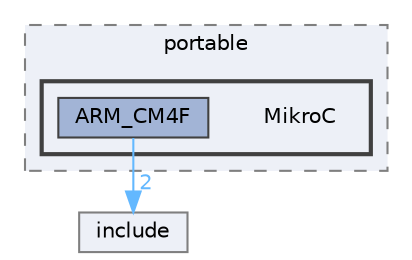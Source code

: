 digraph "D:/Projects/Raspberrypi_pico/pico_freertos_final/freertos_pico2/pico_freertos/FreeRTOS-Kernel/portable/MikroC"
{
 // LATEX_PDF_SIZE
  bgcolor="transparent";
  edge [fontname=Helvetica,fontsize=10,labelfontname=Helvetica,labelfontsize=10];
  node [fontname=Helvetica,fontsize=10,shape=box,height=0.2,width=0.4];
  compound=true
  subgraph clusterdir_2901950e674b11bd625d37cd8c5cecca {
    graph [ bgcolor="#edf0f7", pencolor="grey50", label="portable", fontname=Helvetica,fontsize=10 style="filled,dashed", URL="dir_2901950e674b11bd625d37cd8c5cecca.html",tooltip=""]
  subgraph clusterdir_6d1f43174c9f3913e7c144d6cab4de6c {
    graph [ bgcolor="#edf0f7", pencolor="grey25", label="", fontname=Helvetica,fontsize=10 style="filled,bold", URL="dir_6d1f43174c9f3913e7c144d6cab4de6c.html",tooltip=""]
    dir_6d1f43174c9f3913e7c144d6cab4de6c [shape=plaintext, label="MikroC"];
  dir_aaf252090442007ce3693347e49dcf10 [label="ARM_CM4F", fillcolor="#a2b4d6", color="grey25", style="filled", URL="dir_aaf252090442007ce3693347e49dcf10.html",tooltip=""];
  }
  }
  dir_c69ece34c3f150cb2c6f1098178b172a [label="include", fillcolor="#edf0f7", color="grey50", style="filled", URL="dir_c69ece34c3f150cb2c6f1098178b172a.html",tooltip=""];
  dir_aaf252090442007ce3693347e49dcf10->dir_c69ece34c3f150cb2c6f1098178b172a [headlabel="2", labeldistance=1.5 headhref="dir_000055_000125.html" href="dir_000055_000125.html" color="steelblue1" fontcolor="steelblue1"];
}
